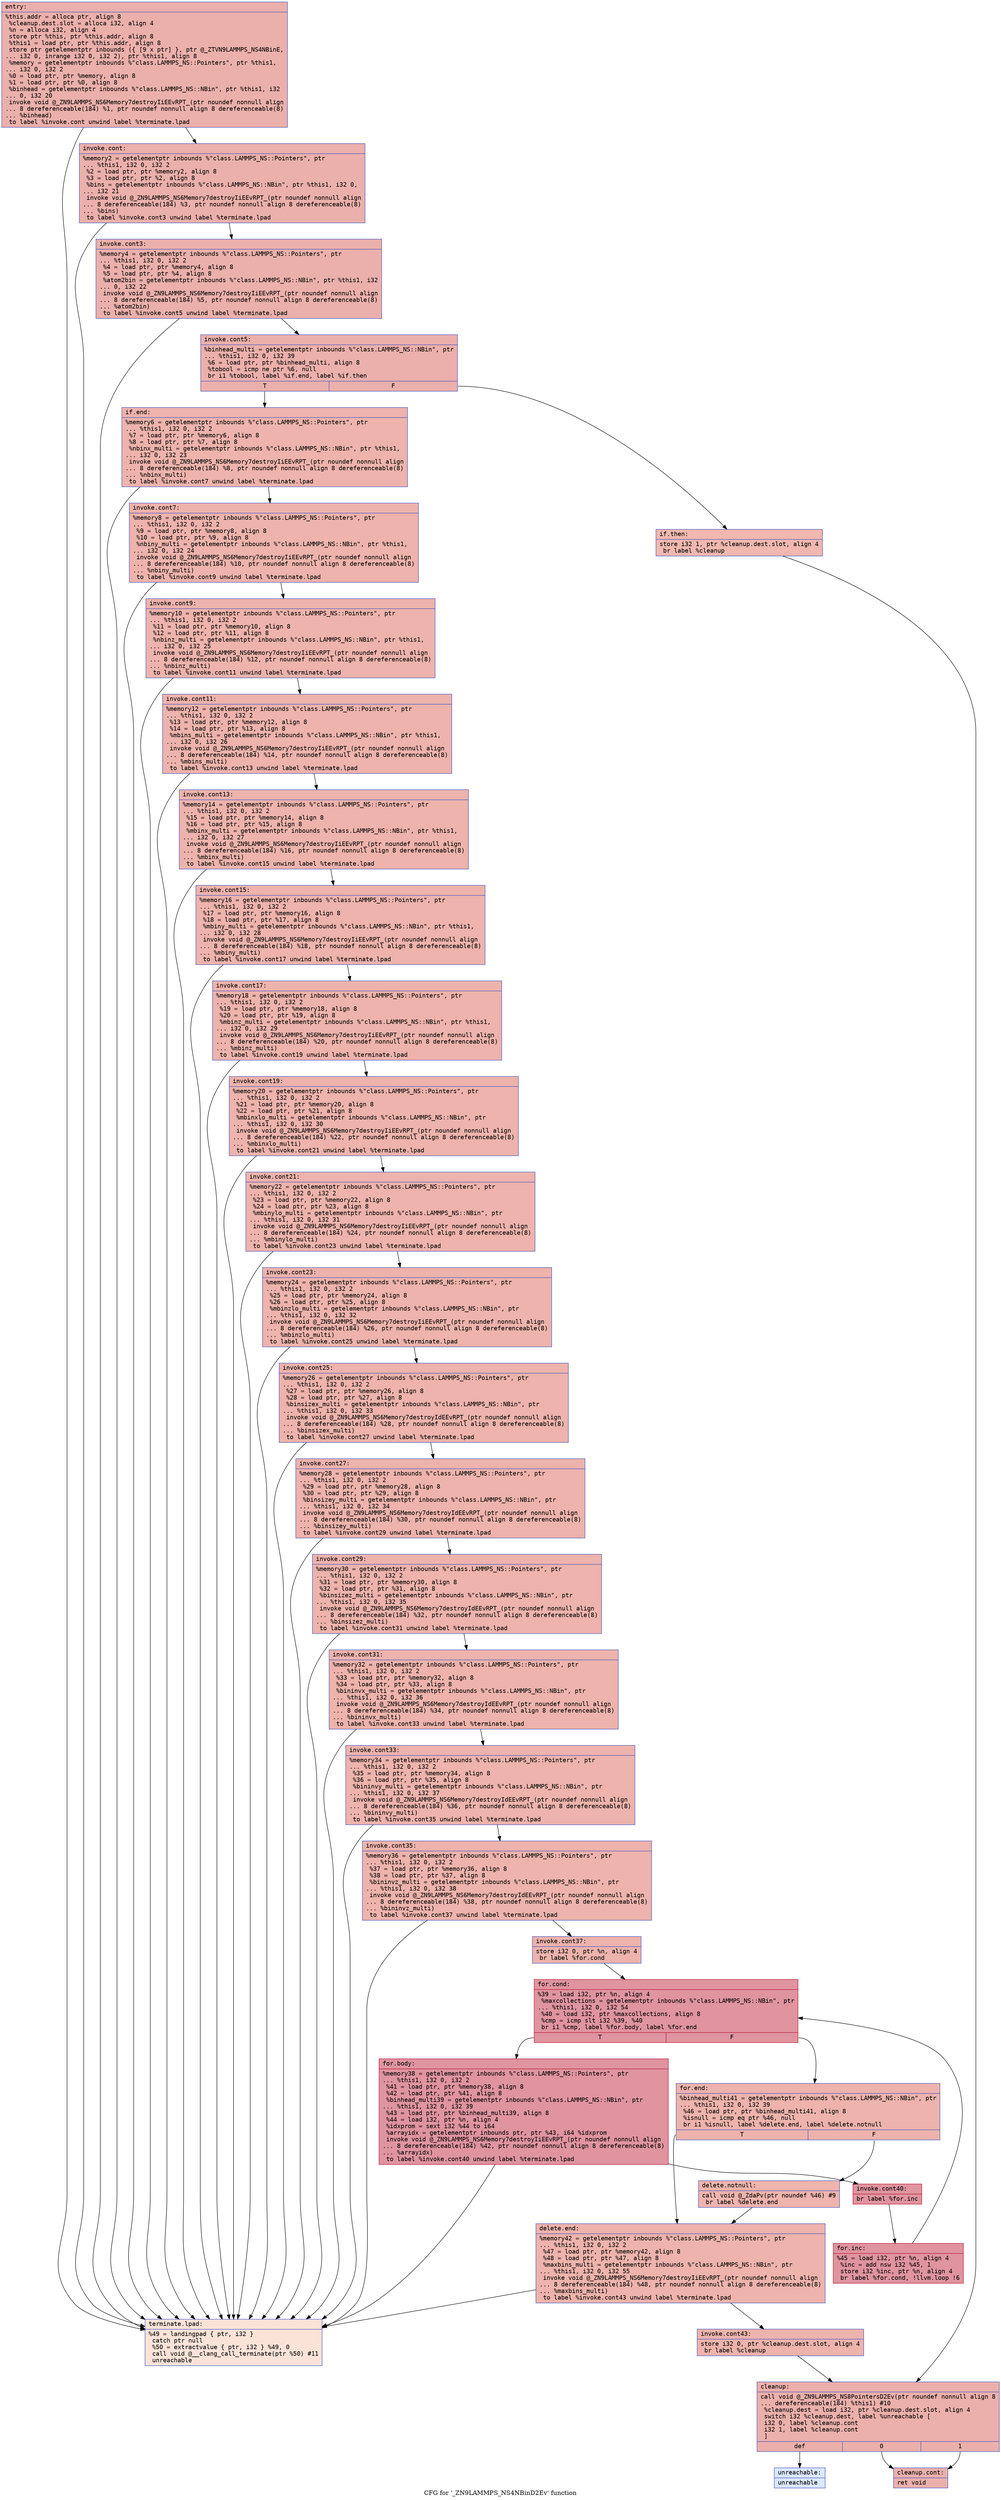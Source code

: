 digraph "CFG for '_ZN9LAMMPS_NS4NBinD2Ev' function" {
	label="CFG for '_ZN9LAMMPS_NS4NBinD2Ev' function";

	Node0x55878bc18b00 [shape=record,color="#3d50c3ff", style=filled, fillcolor="#d24b4070" fontname="Courier",label="{entry:\l|  %this.addr = alloca ptr, align 8\l  %cleanup.dest.slot = alloca i32, align 4\l  %n = alloca i32, align 4\l  store ptr %this, ptr %this.addr, align 8\l  %this1 = load ptr, ptr %this.addr, align 8\l  store ptr getelementptr inbounds (\{ [9 x ptr] \}, ptr @_ZTVN9LAMMPS_NS4NBinE,\l... i32 0, inrange i32 0, i32 2), ptr %this1, align 8\l  %memory = getelementptr inbounds %\"class.LAMMPS_NS::Pointers\", ptr %this1,\l... i32 0, i32 2\l  %0 = load ptr, ptr %memory, align 8\l  %1 = load ptr, ptr %0, align 8\l  %binhead = getelementptr inbounds %\"class.LAMMPS_NS::NBin\", ptr %this1, i32\l... 0, i32 20\l  invoke void @_ZN9LAMMPS_NS6Memory7destroyIiEEvRPT_(ptr noundef nonnull align\l... 8 dereferenceable(184) %1, ptr noundef nonnull align 8 dereferenceable(8)\l... %binhead)\l          to label %invoke.cont unwind label %terminate.lpad\l}"];
	Node0x55878bc18b00 -> Node0x55878bc191b0[tooltip="entry -> invoke.cont\nProbability 100.00%" ];
	Node0x55878bc18b00 -> Node0x55878bc19260[tooltip="entry -> terminate.lpad\nProbability 0.00%" ];
	Node0x55878bc191b0 [shape=record,color="#3d50c3ff", style=filled, fillcolor="#d24b4070" fontname="Courier",label="{invoke.cont:\l|  %memory2 = getelementptr inbounds %\"class.LAMMPS_NS::Pointers\", ptr\l... %this1, i32 0, i32 2\l  %2 = load ptr, ptr %memory2, align 8\l  %3 = load ptr, ptr %2, align 8\l  %bins = getelementptr inbounds %\"class.LAMMPS_NS::NBin\", ptr %this1, i32 0,\l... i32 21\l  invoke void @_ZN9LAMMPS_NS6Memory7destroyIiEEvRPT_(ptr noundef nonnull align\l... 8 dereferenceable(184) %3, ptr noundef nonnull align 8 dereferenceable(8)\l... %bins)\l          to label %invoke.cont3 unwind label %terminate.lpad\l}"];
	Node0x55878bc191b0 -> Node0x55878bc19860[tooltip="invoke.cont -> invoke.cont3\nProbability 100.00%" ];
	Node0x55878bc191b0 -> Node0x55878bc19260[tooltip="invoke.cont -> terminate.lpad\nProbability 0.00%" ];
	Node0x55878bc19860 [shape=record,color="#3d50c3ff", style=filled, fillcolor="#d24b4070" fontname="Courier",label="{invoke.cont3:\l|  %memory4 = getelementptr inbounds %\"class.LAMMPS_NS::Pointers\", ptr\l... %this1, i32 0, i32 2\l  %4 = load ptr, ptr %memory4, align 8\l  %5 = load ptr, ptr %4, align 8\l  %atom2bin = getelementptr inbounds %\"class.LAMMPS_NS::NBin\", ptr %this1, i32\l... 0, i32 22\l  invoke void @_ZN9LAMMPS_NS6Memory7destroyIiEEvRPT_(ptr noundef nonnull align\l... 8 dereferenceable(184) %5, ptr noundef nonnull align 8 dereferenceable(8)\l... %atom2bin)\l          to label %invoke.cont5 unwind label %terminate.lpad\l}"];
	Node0x55878bc19860 -> Node0x55878bc19dd0[tooltip="invoke.cont3 -> invoke.cont5\nProbability 100.00%" ];
	Node0x55878bc19860 -> Node0x55878bc19260[tooltip="invoke.cont3 -> terminate.lpad\nProbability 0.00%" ];
	Node0x55878bc19dd0 [shape=record,color="#3d50c3ff", style=filled, fillcolor="#d24b4070" fontname="Courier",label="{invoke.cont5:\l|  %binhead_multi = getelementptr inbounds %\"class.LAMMPS_NS::NBin\", ptr\l... %this1, i32 0, i32 39\l  %6 = load ptr, ptr %binhead_multi, align 8\l  %tobool = icmp ne ptr %6, null\l  br i1 %tobool, label %if.end, label %if.then\l|{<s0>T|<s1>F}}"];
	Node0x55878bc19dd0:s0 -> Node0x55878bc1a1a0[tooltip="invoke.cont5 -> if.end\nProbability 62.50%" ];
	Node0x55878bc19dd0:s1 -> Node0x55878bc1a1f0[tooltip="invoke.cont5 -> if.then\nProbability 37.50%" ];
	Node0x55878bc1a1f0 [shape=record,color="#3d50c3ff", style=filled, fillcolor="#dc5d4a70" fontname="Courier",label="{if.then:\l|  store i32 1, ptr %cleanup.dest.slot, align 4\l  br label %cleanup\l}"];
	Node0x55878bc1a1f0 -> Node0x55878bc1a440[tooltip="if.then -> cleanup\nProbability 100.00%" ];
	Node0x55878bc1a1a0 [shape=record,color="#3d50c3ff", style=filled, fillcolor="#d6524470" fontname="Courier",label="{if.end:\l|  %memory6 = getelementptr inbounds %\"class.LAMMPS_NS::Pointers\", ptr\l... %this1, i32 0, i32 2\l  %7 = load ptr, ptr %memory6, align 8\l  %8 = load ptr, ptr %7, align 8\l  %nbinx_multi = getelementptr inbounds %\"class.LAMMPS_NS::NBin\", ptr %this1,\l... i32 0, i32 23\l  invoke void @_ZN9LAMMPS_NS6Memory7destroyIiEEvRPT_(ptr noundef nonnull align\l... 8 dereferenceable(184) %8, ptr noundef nonnull align 8 dereferenceable(8)\l... %nbinx_multi)\l          to label %invoke.cont7 unwind label %terminate.lpad\l}"];
	Node0x55878bc1a1a0 -> Node0x55878bc1a7c0[tooltip="if.end -> invoke.cont7\nProbability 100.00%" ];
	Node0x55878bc1a1a0 -> Node0x55878bc19260[tooltip="if.end -> terminate.lpad\nProbability 0.00%" ];
	Node0x55878bc1a7c0 [shape=record,color="#3d50c3ff", style=filled, fillcolor="#d6524470" fontname="Courier",label="{invoke.cont7:\l|  %memory8 = getelementptr inbounds %\"class.LAMMPS_NS::Pointers\", ptr\l... %this1, i32 0, i32 2\l  %9 = load ptr, ptr %memory8, align 8\l  %10 = load ptr, ptr %9, align 8\l  %nbiny_multi = getelementptr inbounds %\"class.LAMMPS_NS::NBin\", ptr %this1,\l... i32 0, i32 24\l  invoke void @_ZN9LAMMPS_NS6Memory7destroyIiEEvRPT_(ptr noundef nonnull align\l... 8 dereferenceable(184) %10, ptr noundef nonnull align 8 dereferenceable(8)\l... %nbiny_multi)\l          to label %invoke.cont9 unwind label %terminate.lpad\l}"];
	Node0x55878bc1a7c0 -> Node0x55878bc1afa0[tooltip="invoke.cont7 -> invoke.cont9\nProbability 100.00%" ];
	Node0x55878bc1a7c0 -> Node0x55878bc19260[tooltip="invoke.cont7 -> terminate.lpad\nProbability 0.00%" ];
	Node0x55878bc1afa0 [shape=record,color="#3d50c3ff", style=filled, fillcolor="#d6524470" fontname="Courier",label="{invoke.cont9:\l|  %memory10 = getelementptr inbounds %\"class.LAMMPS_NS::Pointers\", ptr\l... %this1, i32 0, i32 2\l  %11 = load ptr, ptr %memory10, align 8\l  %12 = load ptr, ptr %11, align 8\l  %nbinz_multi = getelementptr inbounds %\"class.LAMMPS_NS::NBin\", ptr %this1,\l... i32 0, i32 25\l  invoke void @_ZN9LAMMPS_NS6Memory7destroyIiEEvRPT_(ptr noundef nonnull align\l... 8 dereferenceable(184) %12, ptr noundef nonnull align 8 dereferenceable(8)\l... %nbinz_multi)\l          to label %invoke.cont11 unwind label %terminate.lpad\l}"];
	Node0x55878bc1afa0 -> Node0x55878bc1b470[tooltip="invoke.cont9 -> invoke.cont11\nProbability 100.00%" ];
	Node0x55878bc1afa0 -> Node0x55878bc19260[tooltip="invoke.cont9 -> terminate.lpad\nProbability 0.00%" ];
	Node0x55878bc1b470 [shape=record,color="#3d50c3ff", style=filled, fillcolor="#d6524470" fontname="Courier",label="{invoke.cont11:\l|  %memory12 = getelementptr inbounds %\"class.LAMMPS_NS::Pointers\", ptr\l... %this1, i32 0, i32 2\l  %13 = load ptr, ptr %memory12, align 8\l  %14 = load ptr, ptr %13, align 8\l  %mbins_multi = getelementptr inbounds %\"class.LAMMPS_NS::NBin\", ptr %this1,\l... i32 0, i32 26\l  invoke void @_ZN9LAMMPS_NS6Memory7destroyIiEEvRPT_(ptr noundef nonnull align\l... 8 dereferenceable(184) %14, ptr noundef nonnull align 8 dereferenceable(8)\l... %mbins_multi)\l          to label %invoke.cont13 unwind label %terminate.lpad\l}"];
	Node0x55878bc1b470 -> Node0x55878bc1b920[tooltip="invoke.cont11 -> invoke.cont13\nProbability 100.00%" ];
	Node0x55878bc1b470 -> Node0x55878bc19260[tooltip="invoke.cont11 -> terminate.lpad\nProbability 0.00%" ];
	Node0x55878bc1b920 [shape=record,color="#3d50c3ff", style=filled, fillcolor="#d6524470" fontname="Courier",label="{invoke.cont13:\l|  %memory14 = getelementptr inbounds %\"class.LAMMPS_NS::Pointers\", ptr\l... %this1, i32 0, i32 2\l  %15 = load ptr, ptr %memory14, align 8\l  %16 = load ptr, ptr %15, align 8\l  %mbinx_multi = getelementptr inbounds %\"class.LAMMPS_NS::NBin\", ptr %this1,\l... i32 0, i32 27\l  invoke void @_ZN9LAMMPS_NS6Memory7destroyIiEEvRPT_(ptr noundef nonnull align\l... 8 dereferenceable(184) %16, ptr noundef nonnull align 8 dereferenceable(8)\l... %mbinx_multi)\l          to label %invoke.cont15 unwind label %terminate.lpad\l}"];
	Node0x55878bc1b920 -> Node0x55878bc1bdd0[tooltip="invoke.cont13 -> invoke.cont15\nProbability 100.00%" ];
	Node0x55878bc1b920 -> Node0x55878bc19260[tooltip="invoke.cont13 -> terminate.lpad\nProbability 0.00%" ];
	Node0x55878bc1bdd0 [shape=record,color="#3d50c3ff", style=filled, fillcolor="#d6524470" fontname="Courier",label="{invoke.cont15:\l|  %memory16 = getelementptr inbounds %\"class.LAMMPS_NS::Pointers\", ptr\l... %this1, i32 0, i32 2\l  %17 = load ptr, ptr %memory16, align 8\l  %18 = load ptr, ptr %17, align 8\l  %mbiny_multi = getelementptr inbounds %\"class.LAMMPS_NS::NBin\", ptr %this1,\l... i32 0, i32 28\l  invoke void @_ZN9LAMMPS_NS6Memory7destroyIiEEvRPT_(ptr noundef nonnull align\l... 8 dereferenceable(184) %18, ptr noundef nonnull align 8 dereferenceable(8)\l... %mbiny_multi)\l          to label %invoke.cont17 unwind label %terminate.lpad\l}"];
	Node0x55878bc1bdd0 -> Node0x55878bc1c280[tooltip="invoke.cont15 -> invoke.cont17\nProbability 100.00%" ];
	Node0x55878bc1bdd0 -> Node0x55878bc19260[tooltip="invoke.cont15 -> terminate.lpad\nProbability 0.00%" ];
	Node0x55878bc1c280 [shape=record,color="#3d50c3ff", style=filled, fillcolor="#d6524470" fontname="Courier",label="{invoke.cont17:\l|  %memory18 = getelementptr inbounds %\"class.LAMMPS_NS::Pointers\", ptr\l... %this1, i32 0, i32 2\l  %19 = load ptr, ptr %memory18, align 8\l  %20 = load ptr, ptr %19, align 8\l  %mbinz_multi = getelementptr inbounds %\"class.LAMMPS_NS::NBin\", ptr %this1,\l... i32 0, i32 29\l  invoke void @_ZN9LAMMPS_NS6Memory7destroyIiEEvRPT_(ptr noundef nonnull align\l... 8 dereferenceable(184) %20, ptr noundef nonnull align 8 dereferenceable(8)\l... %mbinz_multi)\l          to label %invoke.cont19 unwind label %terminate.lpad\l}"];
	Node0x55878bc1c280 -> Node0x55878bc1c730[tooltip="invoke.cont17 -> invoke.cont19\nProbability 100.00%" ];
	Node0x55878bc1c280 -> Node0x55878bc19260[tooltip="invoke.cont17 -> terminate.lpad\nProbability 0.00%" ];
	Node0x55878bc1c730 [shape=record,color="#3d50c3ff", style=filled, fillcolor="#d6524470" fontname="Courier",label="{invoke.cont19:\l|  %memory20 = getelementptr inbounds %\"class.LAMMPS_NS::Pointers\", ptr\l... %this1, i32 0, i32 2\l  %21 = load ptr, ptr %memory20, align 8\l  %22 = load ptr, ptr %21, align 8\l  %mbinxlo_multi = getelementptr inbounds %\"class.LAMMPS_NS::NBin\", ptr\l... %this1, i32 0, i32 30\l  invoke void @_ZN9LAMMPS_NS6Memory7destroyIiEEvRPT_(ptr noundef nonnull align\l... 8 dereferenceable(184) %22, ptr noundef nonnull align 8 dereferenceable(8)\l... %mbinxlo_multi)\l          to label %invoke.cont21 unwind label %terminate.lpad\l}"];
	Node0x55878bc1c730 -> Node0x55878bc1cbe0[tooltip="invoke.cont19 -> invoke.cont21\nProbability 100.00%" ];
	Node0x55878bc1c730 -> Node0x55878bc19260[tooltip="invoke.cont19 -> terminate.lpad\nProbability 0.00%" ];
	Node0x55878bc1cbe0 [shape=record,color="#3d50c3ff", style=filled, fillcolor="#d6524470" fontname="Courier",label="{invoke.cont21:\l|  %memory22 = getelementptr inbounds %\"class.LAMMPS_NS::Pointers\", ptr\l... %this1, i32 0, i32 2\l  %23 = load ptr, ptr %memory22, align 8\l  %24 = load ptr, ptr %23, align 8\l  %mbinylo_multi = getelementptr inbounds %\"class.LAMMPS_NS::NBin\", ptr\l... %this1, i32 0, i32 31\l  invoke void @_ZN9LAMMPS_NS6Memory7destroyIiEEvRPT_(ptr noundef nonnull align\l... 8 dereferenceable(184) %24, ptr noundef nonnull align 8 dereferenceable(8)\l... %mbinylo_multi)\l          to label %invoke.cont23 unwind label %terminate.lpad\l}"];
	Node0x55878bc1cbe0 -> Node0x55878bc1d090[tooltip="invoke.cont21 -> invoke.cont23\nProbability 100.00%" ];
	Node0x55878bc1cbe0 -> Node0x55878bc19260[tooltip="invoke.cont21 -> terminate.lpad\nProbability 0.00%" ];
	Node0x55878bc1d090 [shape=record,color="#3d50c3ff", style=filled, fillcolor="#d6524470" fontname="Courier",label="{invoke.cont23:\l|  %memory24 = getelementptr inbounds %\"class.LAMMPS_NS::Pointers\", ptr\l... %this1, i32 0, i32 2\l  %25 = load ptr, ptr %memory24, align 8\l  %26 = load ptr, ptr %25, align 8\l  %mbinzlo_multi = getelementptr inbounds %\"class.LAMMPS_NS::NBin\", ptr\l... %this1, i32 0, i32 32\l  invoke void @_ZN9LAMMPS_NS6Memory7destroyIiEEvRPT_(ptr noundef nonnull align\l... 8 dereferenceable(184) %26, ptr noundef nonnull align 8 dereferenceable(8)\l... %mbinzlo_multi)\l          to label %invoke.cont25 unwind label %terminate.lpad\l}"];
	Node0x55878bc1d090 -> Node0x55878bc1db60[tooltip="invoke.cont23 -> invoke.cont25\nProbability 100.00%" ];
	Node0x55878bc1d090 -> Node0x55878bc19260[tooltip="invoke.cont23 -> terminate.lpad\nProbability 0.00%" ];
	Node0x55878bc1db60 [shape=record,color="#3d50c3ff", style=filled, fillcolor="#d6524470" fontname="Courier",label="{invoke.cont25:\l|  %memory26 = getelementptr inbounds %\"class.LAMMPS_NS::Pointers\", ptr\l... %this1, i32 0, i32 2\l  %27 = load ptr, ptr %memory26, align 8\l  %28 = load ptr, ptr %27, align 8\l  %binsizex_multi = getelementptr inbounds %\"class.LAMMPS_NS::NBin\", ptr\l... %this1, i32 0, i32 33\l  invoke void @_ZN9LAMMPS_NS6Memory7destroyIdEEvRPT_(ptr noundef nonnull align\l... 8 dereferenceable(184) %28, ptr noundef nonnull align 8 dereferenceable(8)\l... %binsizex_multi)\l          to label %invoke.cont27 unwind label %terminate.lpad\l}"];
	Node0x55878bc1db60 -> Node0x55878bc1e010[tooltip="invoke.cont25 -> invoke.cont27\nProbability 100.00%" ];
	Node0x55878bc1db60 -> Node0x55878bc19260[tooltip="invoke.cont25 -> terminate.lpad\nProbability 0.00%" ];
	Node0x55878bc1e010 [shape=record,color="#3d50c3ff", style=filled, fillcolor="#d6524470" fontname="Courier",label="{invoke.cont27:\l|  %memory28 = getelementptr inbounds %\"class.LAMMPS_NS::Pointers\", ptr\l... %this1, i32 0, i32 2\l  %29 = load ptr, ptr %memory28, align 8\l  %30 = load ptr, ptr %29, align 8\l  %binsizey_multi = getelementptr inbounds %\"class.LAMMPS_NS::NBin\", ptr\l... %this1, i32 0, i32 34\l  invoke void @_ZN9LAMMPS_NS6Memory7destroyIdEEvRPT_(ptr noundef nonnull align\l... 8 dereferenceable(184) %30, ptr noundef nonnull align 8 dereferenceable(8)\l... %binsizey_multi)\l          to label %invoke.cont29 unwind label %terminate.lpad\l}"];
	Node0x55878bc1e010 -> Node0x55878bc1e5d0[tooltip="invoke.cont27 -> invoke.cont29\nProbability 100.00%" ];
	Node0x55878bc1e010 -> Node0x55878bc19260[tooltip="invoke.cont27 -> terminate.lpad\nProbability 0.00%" ];
	Node0x55878bc1e5d0 [shape=record,color="#3d50c3ff", style=filled, fillcolor="#d6524470" fontname="Courier",label="{invoke.cont29:\l|  %memory30 = getelementptr inbounds %\"class.LAMMPS_NS::Pointers\", ptr\l... %this1, i32 0, i32 2\l  %31 = load ptr, ptr %memory30, align 8\l  %32 = load ptr, ptr %31, align 8\l  %binsizez_multi = getelementptr inbounds %\"class.LAMMPS_NS::NBin\", ptr\l... %this1, i32 0, i32 35\l  invoke void @_ZN9LAMMPS_NS6Memory7destroyIdEEvRPT_(ptr noundef nonnull align\l... 8 dereferenceable(184) %32, ptr noundef nonnull align 8 dereferenceable(8)\l... %binsizez_multi)\l          to label %invoke.cont31 unwind label %terminate.lpad\l}"];
	Node0x55878bc1e5d0 -> Node0x55878bc1ea80[tooltip="invoke.cont29 -> invoke.cont31\nProbability 100.00%" ];
	Node0x55878bc1e5d0 -> Node0x55878bc19260[tooltip="invoke.cont29 -> terminate.lpad\nProbability 0.00%" ];
	Node0x55878bc1ea80 [shape=record,color="#3d50c3ff", style=filled, fillcolor="#d6524470" fontname="Courier",label="{invoke.cont31:\l|  %memory32 = getelementptr inbounds %\"class.LAMMPS_NS::Pointers\", ptr\l... %this1, i32 0, i32 2\l  %33 = load ptr, ptr %memory32, align 8\l  %34 = load ptr, ptr %33, align 8\l  %bininvx_multi = getelementptr inbounds %\"class.LAMMPS_NS::NBin\", ptr\l... %this1, i32 0, i32 36\l  invoke void @_ZN9LAMMPS_NS6Memory7destroyIdEEvRPT_(ptr noundef nonnull align\l... 8 dereferenceable(184) %34, ptr noundef nonnull align 8 dereferenceable(8)\l... %bininvx_multi)\l          to label %invoke.cont33 unwind label %terminate.lpad\l}"];
	Node0x55878bc1ea80 -> Node0x55878bc1ef30[tooltip="invoke.cont31 -> invoke.cont33\nProbability 100.00%" ];
	Node0x55878bc1ea80 -> Node0x55878bc19260[tooltip="invoke.cont31 -> terminate.lpad\nProbability 0.00%" ];
	Node0x55878bc1ef30 [shape=record,color="#3d50c3ff", style=filled, fillcolor="#d6524470" fontname="Courier",label="{invoke.cont33:\l|  %memory34 = getelementptr inbounds %\"class.LAMMPS_NS::Pointers\", ptr\l... %this1, i32 0, i32 2\l  %35 = load ptr, ptr %memory34, align 8\l  %36 = load ptr, ptr %35, align 8\l  %bininvy_multi = getelementptr inbounds %\"class.LAMMPS_NS::NBin\", ptr\l... %this1, i32 0, i32 37\l  invoke void @_ZN9LAMMPS_NS6Memory7destroyIdEEvRPT_(ptr noundef nonnull align\l... 8 dereferenceable(184) %36, ptr noundef nonnull align 8 dereferenceable(8)\l... %bininvy_multi)\l          to label %invoke.cont35 unwind label %terminate.lpad\l}"];
	Node0x55878bc1ef30 -> Node0x55878bc1f3e0[tooltip="invoke.cont33 -> invoke.cont35\nProbability 100.00%" ];
	Node0x55878bc1ef30 -> Node0x55878bc19260[tooltip="invoke.cont33 -> terminate.lpad\nProbability 0.00%" ];
	Node0x55878bc1f3e0 [shape=record,color="#3d50c3ff", style=filled, fillcolor="#d6524470" fontname="Courier",label="{invoke.cont35:\l|  %memory36 = getelementptr inbounds %\"class.LAMMPS_NS::Pointers\", ptr\l... %this1, i32 0, i32 2\l  %37 = load ptr, ptr %memory36, align 8\l  %38 = load ptr, ptr %37, align 8\l  %bininvz_multi = getelementptr inbounds %\"class.LAMMPS_NS::NBin\", ptr\l... %this1, i32 0, i32 38\l  invoke void @_ZN9LAMMPS_NS6Memory7destroyIdEEvRPT_(ptr noundef nonnull align\l... 8 dereferenceable(184) %38, ptr noundef nonnull align 8 dereferenceable(8)\l... %bininvz_multi)\l          to label %invoke.cont37 unwind label %terminate.lpad\l}"];
	Node0x55878bc1f3e0 -> Node0x55878bc1f890[tooltip="invoke.cont35 -> invoke.cont37\nProbability 100.00%" ];
	Node0x55878bc1f3e0 -> Node0x55878bc19260[tooltip="invoke.cont35 -> terminate.lpad\nProbability 0.00%" ];
	Node0x55878bc1f890 [shape=record,color="#3d50c3ff", style=filled, fillcolor="#d6524470" fontname="Courier",label="{invoke.cont37:\l|  store i32 0, ptr %n, align 4\l  br label %for.cond\l}"];
	Node0x55878bc1f890 -> Node0x55878bc1fb30[tooltip="invoke.cont37 -> for.cond\nProbability 100.00%" ];
	Node0x55878bc1fb30 [shape=record,color="#b70d28ff", style=filled, fillcolor="#b70d2870" fontname="Courier",label="{for.cond:\l|  %39 = load i32, ptr %n, align 4\l  %maxcollections = getelementptr inbounds %\"class.LAMMPS_NS::NBin\", ptr\l... %this1, i32 0, i32 54\l  %40 = load i32, ptr %maxcollections, align 8\l  %cmp = icmp slt i32 %39, %40\l  br i1 %cmp, label %for.body, label %for.end\l|{<s0>T|<s1>F}}"];
	Node0x55878bc1fb30:s0 -> Node0x55878bc1fe40[tooltip="for.cond -> for.body\nProbability 96.88%" ];
	Node0x55878bc1fb30:s1 -> Node0x55878bc1fec0[tooltip="for.cond -> for.end\nProbability 3.12%" ];
	Node0x55878bc1fe40 [shape=record,color="#b70d28ff", style=filled, fillcolor="#b70d2870" fontname="Courier",label="{for.body:\l|  %memory38 = getelementptr inbounds %\"class.LAMMPS_NS::Pointers\", ptr\l... %this1, i32 0, i32 2\l  %41 = load ptr, ptr %memory38, align 8\l  %42 = load ptr, ptr %41, align 8\l  %binhead_multi39 = getelementptr inbounds %\"class.LAMMPS_NS::NBin\", ptr\l... %this1, i32 0, i32 39\l  %43 = load ptr, ptr %binhead_multi39, align 8\l  %44 = load i32, ptr %n, align 4\l  %idxprom = sext i32 %44 to i64\l  %arrayidx = getelementptr inbounds ptr, ptr %43, i64 %idxprom\l  invoke void @_ZN9LAMMPS_NS6Memory7destroyIiEEvRPT_(ptr noundef nonnull align\l... 8 dereferenceable(184) %42, ptr noundef nonnull align 8 dereferenceable(8)\l... %arrayidx)\l          to label %invoke.cont40 unwind label %terminate.lpad\l}"];
	Node0x55878bc1fe40 -> Node0x55878bc20590[tooltip="for.body -> invoke.cont40\nProbability 100.00%" ];
	Node0x55878bc1fe40 -> Node0x55878bc19260[tooltip="for.body -> terminate.lpad\nProbability 0.00%" ];
	Node0x55878bc20590 [shape=record,color="#b70d28ff", style=filled, fillcolor="#b70d2870" fontname="Courier",label="{invoke.cont40:\l|  br label %for.inc\l}"];
	Node0x55878bc20590 -> Node0x55878bc207d0[tooltip="invoke.cont40 -> for.inc\nProbability 100.00%" ];
	Node0x55878bc207d0 [shape=record,color="#b70d28ff", style=filled, fillcolor="#b70d2870" fontname="Courier",label="{for.inc:\l|  %45 = load i32, ptr %n, align 4\l  %inc = add nsw i32 %45, 1\l  store i32 %inc, ptr %n, align 4\l  br label %for.cond, !llvm.loop !6\l}"];
	Node0x55878bc207d0 -> Node0x55878bc1fb30[tooltip="for.inc -> for.cond\nProbability 100.00%" ];
	Node0x55878bc1fec0 [shape=record,color="#3d50c3ff", style=filled, fillcolor="#d6524470" fontname="Courier",label="{for.end:\l|  %binhead_multi41 = getelementptr inbounds %\"class.LAMMPS_NS::NBin\", ptr\l... %this1, i32 0, i32 39\l  %46 = load ptr, ptr %binhead_multi41, align 8\l  %isnull = icmp eq ptr %46, null\l  br i1 %isnull, label %delete.end, label %delete.notnull\l|{<s0>T|<s1>F}}"];
	Node0x55878bc1fec0:s0 -> Node0x55878bc21800[tooltip="for.end -> delete.end\nProbability 37.50%" ];
	Node0x55878bc1fec0:s1 -> Node0x55878bc21850[tooltip="for.end -> delete.notnull\nProbability 62.50%" ];
	Node0x55878bc21850 [shape=record,color="#3d50c3ff", style=filled, fillcolor="#d8564670" fontname="Courier",label="{delete.notnull:\l|  call void @_ZdaPv(ptr noundef %46) #9\l  br label %delete.end\l}"];
	Node0x55878bc21850 -> Node0x55878bc21800[tooltip="delete.notnull -> delete.end\nProbability 100.00%" ];
	Node0x55878bc21800 [shape=record,color="#3d50c3ff", style=filled, fillcolor="#d6524470" fontname="Courier",label="{delete.end:\l|  %memory42 = getelementptr inbounds %\"class.LAMMPS_NS::Pointers\", ptr\l... %this1, i32 0, i32 2\l  %47 = load ptr, ptr %memory42, align 8\l  %48 = load ptr, ptr %47, align 8\l  %maxbins_multi = getelementptr inbounds %\"class.LAMMPS_NS::NBin\", ptr\l... %this1, i32 0, i32 55\l  invoke void @_ZN9LAMMPS_NS6Memory7destroyIiEEvRPT_(ptr noundef nonnull align\l... 8 dereferenceable(184) %48, ptr noundef nonnull align 8 dereferenceable(8)\l... %maxbins_multi)\l          to label %invoke.cont43 unwind label %terminate.lpad\l}"];
	Node0x55878bc21800 -> Node0x55878bc16620[tooltip="delete.end -> invoke.cont43\nProbability 100.00%" ];
	Node0x55878bc21800 -> Node0x55878bc19260[tooltip="delete.end -> terminate.lpad\nProbability 0.00%" ];
	Node0x55878bc16620 [shape=record,color="#3d50c3ff", style=filled, fillcolor="#d6524470" fontname="Courier",label="{invoke.cont43:\l|  store i32 0, ptr %cleanup.dest.slot, align 4\l  br label %cleanup\l}"];
	Node0x55878bc16620 -> Node0x55878bc1a440[tooltip="invoke.cont43 -> cleanup\nProbability 100.00%" ];
	Node0x55878bc1a440 [shape=record,color="#3d50c3ff", style=filled, fillcolor="#d24b4070" fontname="Courier",label="{cleanup:\l|  call void @_ZN9LAMMPS_NS8PointersD2Ev(ptr noundef nonnull align 8\l... dereferenceable(184) %this1) #10\l  %cleanup.dest = load i32, ptr %cleanup.dest.slot, align 4\l  switch i32 %cleanup.dest, label %unreachable [\l    i32 0, label %cleanup.cont\l    i32 1, label %cleanup.cont\l  ]\l|{<s0>def|<s1>0|<s2>1}}"];
	Node0x55878bc1a440:s0 -> Node0x55878bc16ac0[tooltip="cleanup -> unreachable\nProbability 0.00%" ];
	Node0x55878bc1a440:s1 -> Node0x55878bc16b10[tooltip="cleanup -> cleanup.cont\nProbability 100.00%" ];
	Node0x55878bc1a440:s2 -> Node0x55878bc16b10[tooltip="cleanup -> cleanup.cont\nProbability 100.00%" ];
	Node0x55878bc16b10 [shape=record,color="#3d50c3ff", style=filled, fillcolor="#d24b4070" fontname="Courier",label="{cleanup.cont:\l|  ret void\l}"];
	Node0x55878bc19260 [shape=record,color="#3d50c3ff", style=filled, fillcolor="#f6bfa670" fontname="Courier",label="{terminate.lpad:\l|  %49 = landingpad \{ ptr, i32 \}\l          catch ptr null\l  %50 = extractvalue \{ ptr, i32 \} %49, 0\l  call void @__clang_call_terminate(ptr %50) #11\l  unreachable\l}"];
	Node0x55878bc16ac0 [shape=record,color="#3d50c3ff", style=filled, fillcolor="#aec9fc70" fontname="Courier",label="{unreachable:\l|  unreachable\l}"];
}
